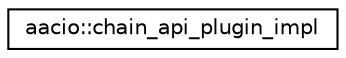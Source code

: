 digraph "Graphical Class Hierarchy"
{
  edge [fontname="Helvetica",fontsize="10",labelfontname="Helvetica",labelfontsize="10"];
  node [fontname="Helvetica",fontsize="10",shape=record];
  rankdir="LR";
  Node0 [label="aacio::chain_api_plugin_impl",height=0.2,width=0.4,color="black", fillcolor="white", style="filled",URL="$classaacio_1_1chain__api__plugin__impl.html"];
}
